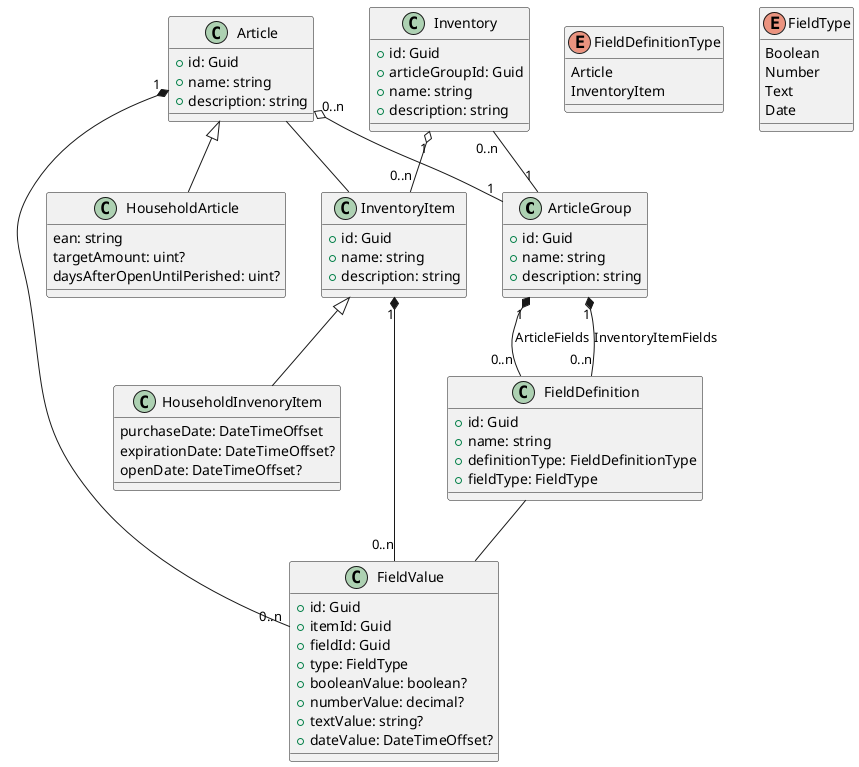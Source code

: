 @startuml Domain

class ArticleGroup {
  +id: Guid
  +name: string
  +description: string
}

enum FieldDefinitionType {
  Article
  InventoryItem
}

enum FieldType {
  Boolean
  Number
  Text
  Date
}

class FieldDefinition {
  +id: Guid
  +name: string
  +definitionType: FieldDefinitionType
  +fieldType: FieldType
}

class FieldValue {
  +id: Guid
  +itemId: Guid
  +fieldId: Guid
  +type: FieldType
  +booleanValue: boolean?
  +numberValue: decimal?
  +textValue: string?
  +dateValue: DateTimeOffset?
}

class Article {
  +id: Guid
  +name: string
  +description: string
}

class HouseholdArticle {
  ean: string
  targetAmount: uint?
  daysAfterOpenUntilPerished: uint?
}

class Inventory {
  +id: Guid
  +articleGroupId: Guid
  +name: string
  +description: string
}

class InventoryItem {
  +id: Guid
  +name: string
  +description: string
}

class HouseholdInvenoryItem {
  purchaseDate: DateTimeOffset
  expirationDate: DateTimeOffset?
  openDate: DateTimeOffset?
}

ArticleGroup "1" *-- "0..n" FieldDefinition: ArticleFields
ArticleGroup "1" *-- "0..n" FieldDefinition: InventoryItemFields

Article "0..n" o-- "1" ArticleGroup
Article "1" *-- "0..n" FieldValue

Inventory "1" o-- "0..n" InventoryItem
InventoryItem "1" *-- "0..n" FieldValue

Inventory "0..n" -- "1" ArticleGroup
Article -- InventoryItem
FieldDefinition -- FieldValue

Article <|-- HouseholdArticle
InventoryItem <|-- HouseholdInvenoryItem

@enduml